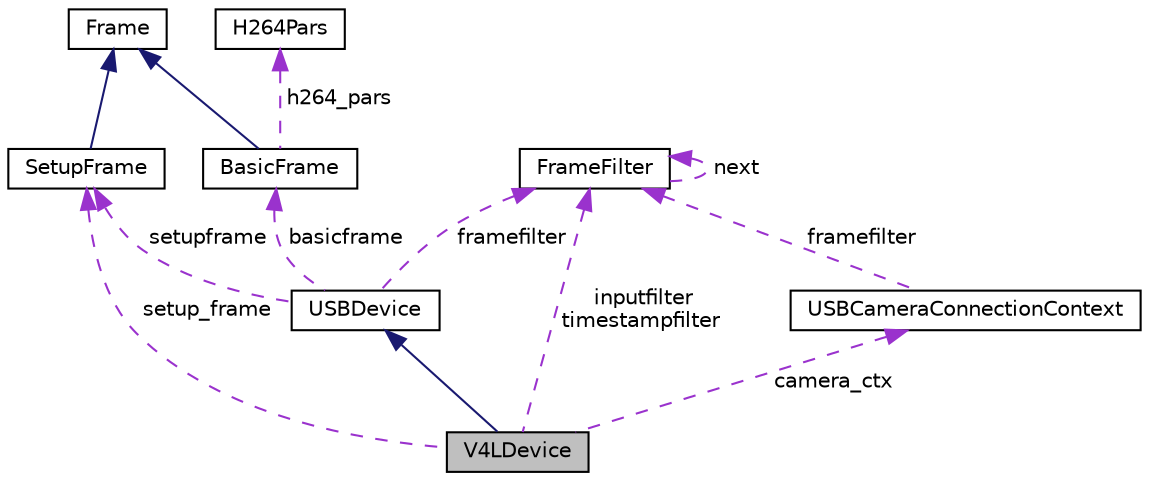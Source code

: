 digraph "V4LDevice"
{
  edge [fontname="Helvetica",fontsize="10",labelfontname="Helvetica",labelfontsize="10"];
  node [fontname="Helvetica",fontsize="10",shape=record];
  Node2 [label="V4LDevice",height=0.2,width=0.4,color="black", fillcolor="grey75", style="filled", fontcolor="black"];
  Node3 -> Node2 [dir="back",color="midnightblue",fontsize="10",style="solid",fontname="Helvetica"];
  Node3 [label="USBDevice",height=0.2,width=0.4,color="black", fillcolor="white", style="filled",URL="$classUSBDevice.html"];
  Node4 -> Node3 [dir="back",color="darkorchid3",fontsize="10",style="dashed",label=" setupframe" ,fontname="Helvetica"];
  Node4 [label="SetupFrame",height=0.2,width=0.4,color="black", fillcolor="white", style="filled",URL="$classSetupFrame.html",tooltip="Setup frame. "];
  Node5 -> Node4 [dir="back",color="midnightblue",fontsize="10",style="solid",fontname="Helvetica"];
  Node5 [label="Frame",height=0.2,width=0.4,color="black", fillcolor="white", style="filled",URL="$classFrame.html",tooltip="Frame: An abstract queueable class. "];
  Node6 -> Node3 [dir="back",color="darkorchid3",fontsize="10",style="dashed",label=" basicframe" ,fontname="Helvetica"];
  Node6 [label="BasicFrame",height=0.2,width=0.4,color="black", fillcolor="white", style="filled",URL="$classBasicFrame.html",tooltip="Custom payload Frame. "];
  Node5 -> Node6 [dir="back",color="midnightblue",fontsize="10",style="solid",fontname="Helvetica"];
  Node7 -> Node6 [dir="back",color="darkorchid3",fontsize="10",style="dashed",label=" h264_pars" ,fontname="Helvetica"];
  Node7 [label="H264Pars",height=0.2,width=0.4,color="black", fillcolor="white", style="filled",URL="$structH264Pars.html"];
  Node8 -> Node3 [dir="back",color="darkorchid3",fontsize="10",style="dashed",label=" framefilter" ,fontname="Helvetica"];
  Node8 [label="FrameFilter",height=0.2,width=0.4,color="black", fillcolor="white", style="filled",URL="$classFrameFilter.html",tooltip="The mother class of all frame filters! FrameFilters are used to create \"filter chains\". "];
  Node8 -> Node8 [dir="back",color="darkorchid3",fontsize="10",style="dashed",label=" next" ,fontname="Helvetica"];
  Node4 -> Node2 [dir="back",color="darkorchid3",fontsize="10",style="dashed",label=" setup_frame" ,fontname="Helvetica"];
  Node9 -> Node2 [dir="back",color="darkorchid3",fontsize="10",style="dashed",label=" camera_ctx" ,fontname="Helvetica"];
  Node9 [label="USBCameraConnectionContext",height=0.2,width=0.4,color="black", fillcolor="white", style="filled",URL="$structUSBCameraConnectionContext.html",tooltip="Parameters for connecting to a usb camera. "];
  Node8 -> Node9 [dir="back",color="darkorchid3",fontsize="10",style="dashed",label=" framefilter" ,fontname="Helvetica"];
  Node8 -> Node2 [dir="back",color="darkorchid3",fontsize="10",style="dashed",label=" inputfilter\ntimestampfilter" ,fontname="Helvetica"];
}
